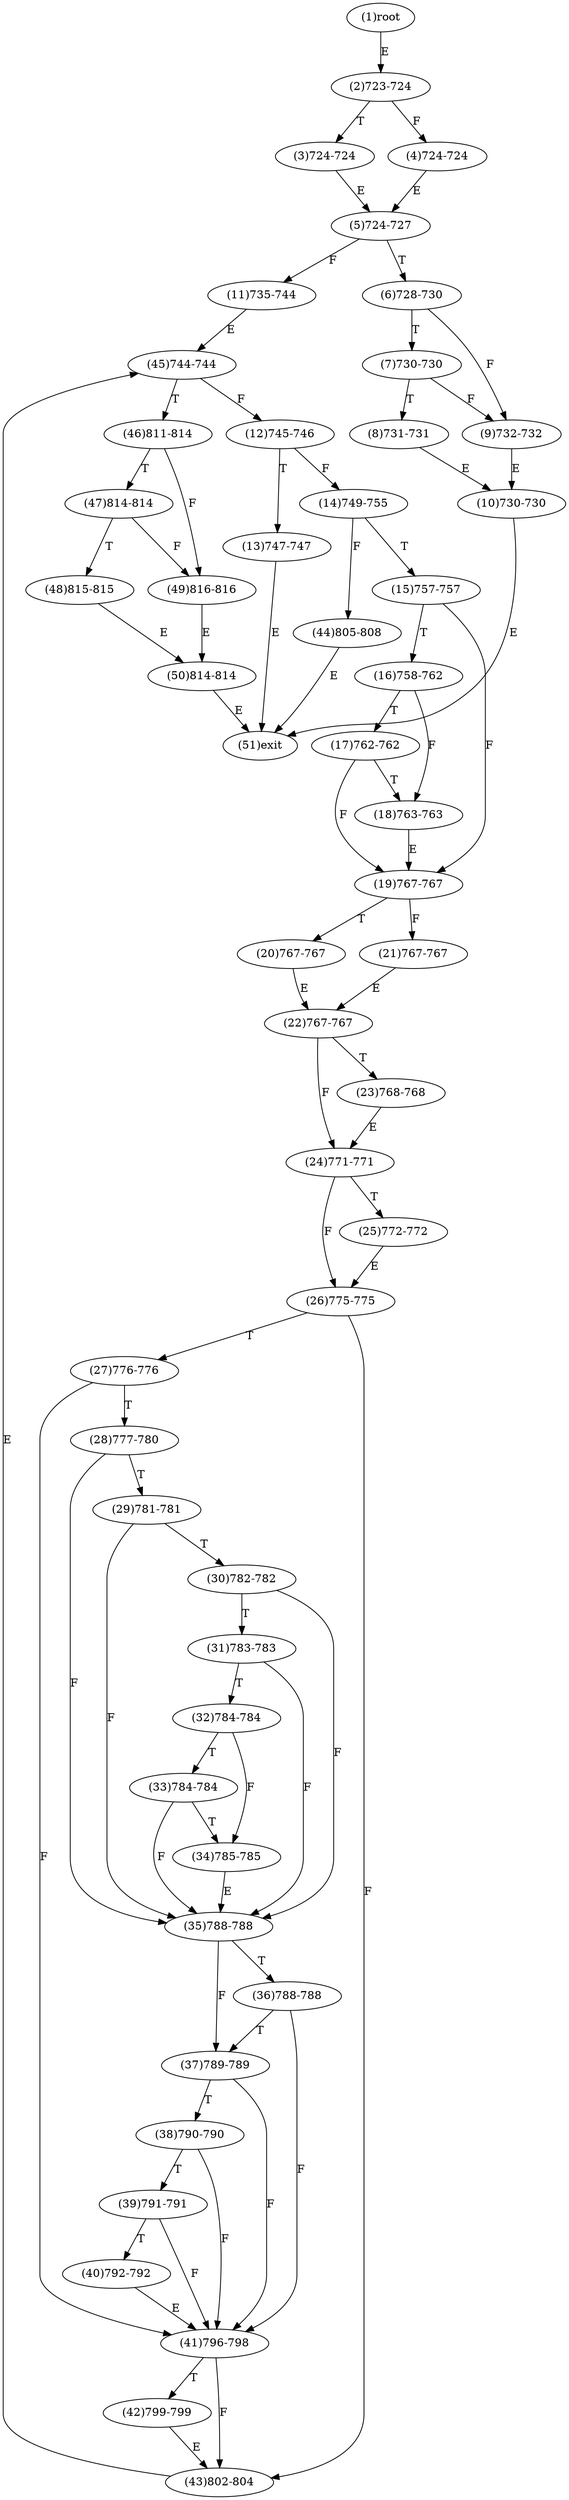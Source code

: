 digraph "" { 
1[ label="(1)root"];
2[ label="(2)723-724"];
3[ label="(3)724-724"];
4[ label="(4)724-724"];
5[ label="(5)724-727"];
6[ label="(6)728-730"];
7[ label="(7)730-730"];
8[ label="(8)731-731"];
9[ label="(9)732-732"];
10[ label="(10)730-730"];
11[ label="(11)735-744"];
12[ label="(12)745-746"];
13[ label="(13)747-747"];
14[ label="(14)749-755"];
15[ label="(15)757-757"];
17[ label="(17)762-762"];
16[ label="(16)758-762"];
19[ label="(19)767-767"];
18[ label="(18)763-763"];
21[ label="(21)767-767"];
20[ label="(20)767-767"];
23[ label="(23)768-768"];
22[ label="(22)767-767"];
25[ label="(25)772-772"];
24[ label="(24)771-771"];
27[ label="(27)776-776"];
26[ label="(26)775-775"];
29[ label="(29)781-781"];
28[ label="(28)777-780"];
31[ label="(31)783-783"];
30[ label="(30)782-782"];
34[ label="(34)785-785"];
35[ label="(35)788-788"];
32[ label="(32)784-784"];
33[ label="(33)784-784"];
38[ label="(38)790-790"];
39[ label="(39)791-791"];
36[ label="(36)788-788"];
37[ label="(37)789-789"];
42[ label="(42)799-799"];
43[ label="(43)802-804"];
40[ label="(40)792-792"];
41[ label="(41)796-798"];
46[ label="(46)811-814"];
47[ label="(47)814-814"];
44[ label="(44)805-808"];
45[ label="(45)744-744"];
51[ label="(51)exit"];
50[ label="(50)814-814"];
49[ label="(49)816-816"];
48[ label="(48)815-815"];
1->2[ label="E"];
2->4[ label="F"];
2->3[ label="T"];
3->5[ label="E"];
4->5[ label="E"];
5->11[ label="F"];
5->6[ label="T"];
6->9[ label="F"];
6->7[ label="T"];
7->9[ label="F"];
7->8[ label="T"];
8->10[ label="E"];
9->10[ label="E"];
10->51[ label="E"];
11->45[ label="E"];
12->14[ label="F"];
12->13[ label="T"];
13->51[ label="E"];
14->44[ label="F"];
14->15[ label="T"];
15->19[ label="F"];
15->16[ label="T"];
16->18[ label="F"];
16->17[ label="T"];
17->19[ label="F"];
17->18[ label="T"];
18->19[ label="E"];
19->21[ label="F"];
19->20[ label="T"];
20->22[ label="E"];
21->22[ label="E"];
22->24[ label="F"];
22->23[ label="T"];
23->24[ label="E"];
24->26[ label="F"];
24->25[ label="T"];
25->26[ label="E"];
26->43[ label="F"];
26->27[ label="T"];
27->41[ label="F"];
27->28[ label="T"];
28->35[ label="F"];
28->29[ label="T"];
29->35[ label="F"];
29->30[ label="T"];
30->35[ label="F"];
30->31[ label="T"];
31->35[ label="F"];
31->32[ label="T"];
32->34[ label="F"];
32->33[ label="T"];
33->35[ label="F"];
33->34[ label="T"];
34->35[ label="E"];
35->37[ label="F"];
35->36[ label="T"];
36->41[ label="F"];
36->37[ label="T"];
37->41[ label="F"];
37->38[ label="T"];
38->41[ label="F"];
38->39[ label="T"];
39->41[ label="F"];
39->40[ label="T"];
40->41[ label="E"];
41->43[ label="F"];
41->42[ label="T"];
42->43[ label="E"];
43->45[ label="E"];
44->51[ label="E"];
45->12[ label="F"];
45->46[ label="T"];
46->49[ label="F"];
46->47[ label="T"];
47->49[ label="F"];
47->48[ label="T"];
48->50[ label="E"];
49->50[ label="E"];
50->51[ label="E"];
}